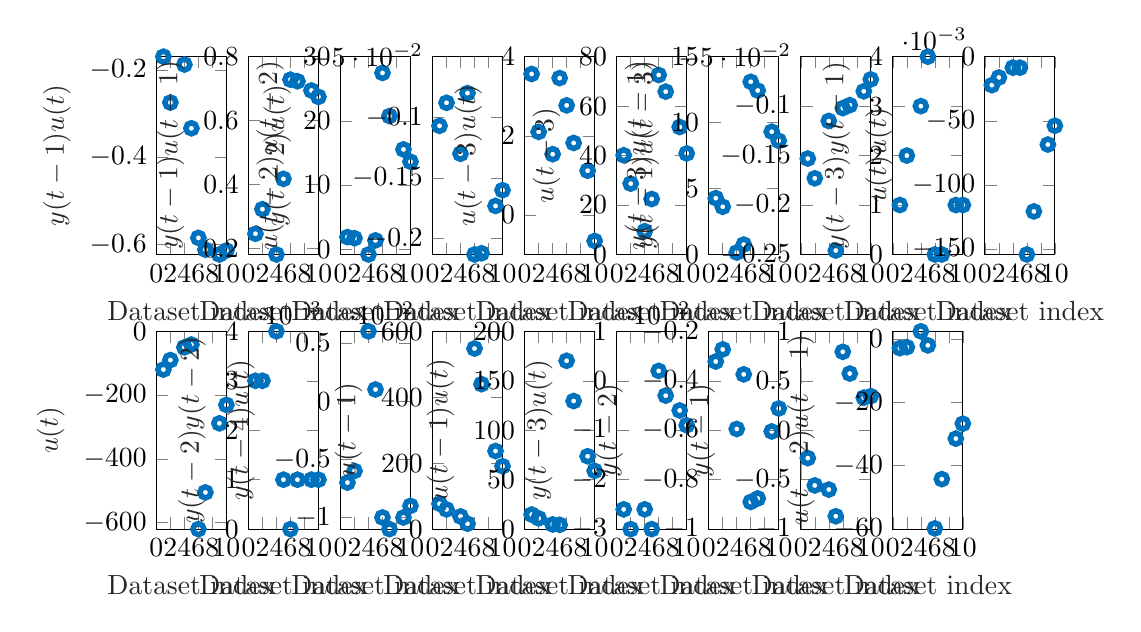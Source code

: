 % This file was created by matlab2tikz.
%
\definecolor{mycolor1}{rgb}{0.0,0.447,0.741}%
%
\begin{tikzpicture}

\begin{axis}[%
width=0.889cm,
height=2.512cm,
at={(0cm,3.488cm)},
scale only axis,
xmin=0,
xmax=10,
xlabel style={font=\color{white!15!black}},
xlabel={Dataset index},
ymin=-0.623,
ymax=-0.17,
ylabel style={font=\color{white!15!black}},
ylabel={$y(t-1)u(t)$},
axis background/.style={fill=white}
]
\addplot [color=mycolor1, line width=2.0pt, draw=none, mark=o, mark options={solid, mycolor1}, forget plot]
  table[row sep=crcr]{%
1	-0.17\\
2	-0.275\\
4	-0.188\\
5	-0.334\\
6	-0.585\\
7	-0.612\\
9	-0.623\\
10	-0.614\\
};
\end{axis}

\begin{axis}[%
width=0.889cm,
height=2.512cm,
at={(1.169cm,3.488cm)},
scale only axis,
xmin=0,
xmax=10,
xlabel style={font=\color{white!15!black}},
xlabel={Dataset index},
ymin=0.18,
ymax=0.8,
ylabel style={font=\color{white!15!black}},
ylabel={$y(t-1)u(t-1)$},
axis background/.style={fill=white}
]
\addplot [color=mycolor1, line width=2.0pt, draw=none, mark=o, mark options={solid, mycolor1}, forget plot]
  table[row sep=crcr]{%
1	0.245\\
2	0.322\\
4	0.18\\
5	0.417\\
6	0.728\\
7	0.723\\
9	0.694\\
10	0.674\\
};
\end{axis}

\begin{axis}[%
width=0.889cm,
height=2.512cm,
at={(2.338cm,3.488cm)},
scale only axis,
xmin=0,
xmax=10,
xlabel style={font=\color{white!15!black}},
xlabel={Dataset index},
ymin=-0.81,
ymax=30,
ylabel style={font=\color{white!15!black}},
ylabel={$u(t-2)u(t-2)$},
axis background/.style={fill=white}
]
\addplot [color=mycolor1, line width=2.0pt, draw=none, mark=o, mark options={solid, mycolor1}, forget plot]
  table[row sep=crcr]{%
1	1.903\\
2	1.721\\
4	-0.81\\
5	1.387\\
6	27.472\\
7	20.753\\
9	15.56\\
10	13.641\\
};
\end{axis}

\begin{axis}[%
width=0.889cm,
height=2.512cm,
at={(3.507cm,3.488cm)},
scale only axis,
xmin=0,
xmax=10,
xlabel style={font=\color{white!15!black}},
xlabel={Dataset index},
ymin=-0.213,
ymax=-0.05,
ylabel style={font=\color{white!15!black}},
ylabel={$y(t-2)u(t)$},
axis background/.style={fill=white}
]
\addplot [color=mycolor1, line width=2.0pt, draw=none, mark=o, mark options={solid, mycolor1}, forget plot]
  table[row sep=crcr]{%
1	-0.107\\
2	-0.088\\
4	-0.13\\
5	-0.08\\
6	-0.213\\
7	-0.212\\
9	-0.173\\
10	-0.16\\
};
\end{axis}

\begin{axis}[%
width=0.889cm,
height=2.512cm,
at={(4.677cm,3.488cm)},
scale only axis,
xmin=0,
xmax=10,
xlabel style={font=\color{white!15!black}},
xlabel={Dataset index},
ymin=-1,
ymax=4,
ylabel style={font=\color{white!15!black}},
ylabel={$u(t-3)u(t)$},
axis background/.style={fill=white}
]
\addplot [color=mycolor1, line width=2.0pt, draw=none, mark=o, mark options={solid, mycolor1}, forget plot]
  table[row sep=crcr]{%
1	3.563\\
2	2.1\\
4	1.535\\
5	3.459\\
6	2.769\\
7	1.819\\
9	1.117\\
10	-0.659\\
};
\end{axis}

\begin{axis}[%
width=0.889cm,
height=2.512cm,
at={(5.846cm,3.488cm)},
scale only axis,
xmin=0,
xmax=10,
xlabel style={font=\color{white!15!black}},
xlabel={Dataset index},
ymin=0,
ymax=80,
ylabel style={font=\color{white!15!black}},
ylabel={$u(t-3)$},
axis background/.style={fill=white}
]
\addplot [color=mycolor1, line width=2.0pt, draw=none, mark=o, mark options={solid, mycolor1}, forget plot]
  table[row sep=crcr]{%
1	40.132\\
2	28.649\\
4	9.408\\
5	22.425\\
6	72.592\\
7	65.866\\
9	51.562\\
10	40.871\\
};
\end{axis}

\begin{axis}[%
width=0.889cm,
height=2.512cm,
at={(7.015cm,3.488cm)},
scale only axis,
xmin=0,
xmax=10,
xlabel style={font=\color{white!15!black}},
xlabel={Dataset index},
ymin=0,
ymax=15,
ylabel style={font=\color{white!15!black}},
ylabel={$u(t-3)u(t-1)$},
axis background/.style={fill=white}
]
\addplot [color=mycolor1, line width=2.0pt, draw=none, mark=o, mark options={solid, mycolor1}, forget plot]
  table[row sep=crcr]{%
1	4.272\\
2	3.617\\
4	0.151\\
5	0.751\\
6	13.095\\
7	12.431\\
9	9.313\\
10	8.621\\
};
\end{axis}

\begin{axis}[%
width=0.889cm,
height=2.512cm,
at={(8.184cm,3.488cm)},
scale only axis,
xmin=0,
xmax=10,
xlabel style={font=\color{white!15!black}},
xlabel={Dataset index},
ymin=-0.25,
ymax=-0.05,
ylabel style={font=\color{white!15!black}},
ylabel={$y(t-1)u(t-3)$},
axis background/.style={fill=white}
]
\addplot [color=mycolor1, line width=2.0pt, draw=none, mark=o, mark options={solid, mycolor1}, forget plot]
  table[row sep=crcr]{%
1	-0.153\\
2	-0.173\\
4	-0.115\\
5	-0.246\\
6	-0.102\\
7	-0.099\\
9	-0.085\\
10	-0.073\\
};
\end{axis}

\begin{axis}[%
width=0.889cm,
height=2.512cm,
at={(9.353cm,3.488cm)},
scale only axis,
xmin=0,
xmax=10,
xlabel style={font=\color{white!15!black}},
xlabel={Dataset index},
ymin=0,
ymax=0.004,
ylabel style={font=\color{white!15!black}},
ylabel={$y(t-3)y(t-1)$},
axis background/.style={fill=white}
]
\addplot [color=mycolor1, line width=2.0pt, draw=none, mark=o, mark options={solid, mycolor1}, forget plot]
  table[row sep=crcr]{%
1	0.001\\
2	0.002\\
4	0.003\\
5	0.004\\
6	0.0\\
7	0.0\\
9	0.001\\
10	0.001\\
};
\end{axis}

\begin{axis}[%
width=0.889cm,
height=2.512cm,
at={(10.522cm,3.488cm)},
scale only axis,
xmin=0,
xmax=10,
xlabel style={font=\color{white!15!black}},
xlabel={Dataset index},
ymin=-154.192,
ymax=0,
ylabel style={font=\color{white!15!black}},
ylabel={$u(t)u(t)$},
axis background/.style={fill=white}
]
\addplot [color=mycolor1, line width=2.0pt, draw=none, mark=o, mark options={solid, mycolor1}, forget plot]
  table[row sep=crcr]{%
1	-22.201\\
2	-16.237\\
4	-8.556\\
5	-8.574\\
6	-154.192\\
7	-120.609\\
9	-68.488\\
10	-53.858\\
};
\end{axis}

\begin{axis}[%
width=0.889cm,
height=2.512cm,
at={(0cm,0cm)},
scale only axis,
xmin=0,
xmax=10,
xlabel style={font=\color{white!15!black}},
xlabel={Dataset index},
ymin=-620.614,
ymax=0,
ylabel style={font=\color{white!15!black}},
ylabel={$u(t)$},
axis background/.style={fill=white}
]
\addplot [color=mycolor1, line width=2.0pt, draw=none, mark=o, mark options={solid, mycolor1}, forget plot]
  table[row sep=crcr]{%
1	-119.985\\
2	-90.241\\
4	-50.175\\
5	-41.609\\
6	-620.614\\
7	-505.435\\
9	-288.723\\
10	-230.892\\
};
\end{axis}

\begin{axis}[%
width=0.889cm,
height=2.512cm,
at={(1.169cm,0cm)},
scale only axis,
xmin=0,
xmax=10,
xlabel style={font=\color{white!15!black}},
xlabel={Dataset index},
ymin=0,
ymax=0.004,
ylabel style={font=\color{white!15!black}},
ylabel={$y(t-2)y(t-2)$},
axis background/.style={fill=white}
]
\addplot [color=mycolor1, line width=2.0pt, draw=none, mark=o, mark options={solid, mycolor1}, forget plot]
  table[row sep=crcr]{%
1	0.003\\
2	0.003\\
4	0.004\\
5	0.001\\
6	0.0\\
7	0.001\\
9	0.001\\
10	0.001\\
};
\end{axis}

\begin{axis}[%
width=0.889cm,
height=2.512cm,
at={(2.338cm,0cm)},
scale only axis,
xmin=0,
xmax=10,
xlabel style={font=\color{white!15!black}},
xlabel={Dataset index},
ymin=-0.011,
ymax=0.006,
ylabel style={font=\color{white!15!black}},
ylabel={$y(t-4)u(t)$},
axis background/.style={fill=white}
]
\addplot [color=mycolor1, line width=2.0pt, draw=none, mark=o, mark options={solid, mycolor1}, forget plot]
  table[row sep=crcr]{%
1	-0.007\\
2	-0.006\\
4	0.006\\
5	0.001\\
6	-0.01\\
7	-0.011\\
9	-0.01\\
10	-0.009\\
};
\end{axis}

\begin{axis}[%
width=0.889cm,
height=2.512cm,
at={(3.507cm,0cm)},
scale only axis,
xmin=0,
xmax=10,
xlabel style={font=\color{white!15!black}},
xlabel={Dataset index},
ymin=0,
ymax=600,
ylabel style={font=\color{white!15!black}},
ylabel={$u(t-1)$},
axis background/.style={fill=white}
]
\addplot [color=mycolor1, line width=2.0pt, draw=none, mark=o, mark options={solid, mycolor1}, forget plot]
  table[row sep=crcr]{%
1	76.839\\
2	59.738\\
4	38.472\\
5	16.401\\
6	547.771\\
7	439.733\\
9	236.951\\
10	190.709\\
};
\end{axis}

\begin{axis}[%
width=0.889cm,
height=2.512cm,
at={(4.677cm,0cm)},
scale only axis,
xmin=0,
xmax=10,
xlabel style={font=\color{white!15!black}},
xlabel={Dataset index},
ymin=0,
ymax=200,
ylabel style={font=\color{white!15!black}},
ylabel={$u(t-1)u(t)$},
axis background/.style={fill=white}
]
\addplot [color=mycolor1, line width=2.0pt, draw=none, mark=o, mark options={solid, mycolor1}, forget plot]
  table[row sep=crcr]{%
1	14.694\\
2	10.924\\
4	4.741\\
5	4.376\\
6	170.224\\
7	129.533\\
9	73.667\\
10	58.941\\
};
\end{axis}

\begin{axis}[%
width=0.889cm,
height=2.512cm,
at={(5.846cm,0cm)},
scale only axis,
xmin=0,
xmax=10,
xlabel style={font=\color{white!15!black}},
xlabel={Dataset index},
ymin=-0.03,
ymax=0.01,
ylabel style={font=\color{white!15!black}},
ylabel={$y(t-3)u(t)$},
axis background/.style={fill=white}
]
\addplot [color=mycolor1, line width=2.0pt, draw=none, mark=o, mark options={solid, mycolor1}, forget plot]
  table[row sep=crcr]{%
1	-0.026\\
2	-0.03\\
4	-0.026\\
5	-0.03\\
6	0.002\\
7	-0.003\\
9	-0.006\\
10	-0.009\\
};
\end{axis}

\begin{axis}[%
width=0.889cm,
height=2.512cm,
at={(7.015cm,0cm)},
scale only axis,
xmin=0,
xmax=10,
xlabel style={font=\color{white!15!black}},
xlabel={Dataset index},
ymin=-1,
ymax=-0.2,
ylabel style={font=\color{white!15!black}},
ylabel={$y(t-2)$},
axis background/.style={fill=white}
]
\addplot [color=mycolor1, line width=2.0pt, draw=none, mark=o, mark options={solid, mycolor1}, forget plot]
  table[row sep=crcr]{%
1	-0.322\\
2	-0.273\\
4	-0.595\\
5	-0.374\\
6	-0.89\\
7	-0.876\\
9	-0.605\\
10	-0.512\\
};
\end{axis}

\begin{axis}[%
width=0.889cm,
height=2.512cm,
at={(8.184cm,0cm)},
scale only axis,
xmin=0,
xmax=10,
xlabel style={font=\color{white!15!black}},
xlabel={Dataset index},
ymin=-1,
ymax=1,
ylabel style={font=\color{white!15!black}},
ylabel={$y(t-1)$},
axis background/.style={fill=white}
]
\addplot [color=mycolor1, line width=2.0pt, draw=none, mark=o, mark options={solid, mycolor1}, forget plot]
  table[row sep=crcr]{%
1	-0.282\\
2	-0.558\\
4	-0.6\\
5	-0.87\\
6	0.793\\
7	0.573\\
9	0.329\\
10	0.345\\
};
\end{axis}

\begin{axis}[%
width=0.889cm,
height=2.512cm,
at={(9.353cm,0cm)},
scale only axis,
xmin=0,
xmax=10,
xlabel style={font=\color{white!15!black}},
xlabel={Dataset index},
ymin=-60,
ymax=2.374,
ylabel style={font=\color{white!15!black}},
ylabel={$u(t-2)u(t-1)$},
axis background/.style={fill=white}
]
\addplot [color=mycolor1, line width=2.0pt, draw=none, mark=o, mark options={solid, mycolor1}, forget plot]
  table[row sep=crcr]{%
1	-2.938\\
2	-2.635\\
4	2.374\\
5	-2.055\\
6	-59.781\\
7	-44.237\\
9	-31.458\\
10	-26.756\\
};
\end{axis}
\end{tikzpicture}%